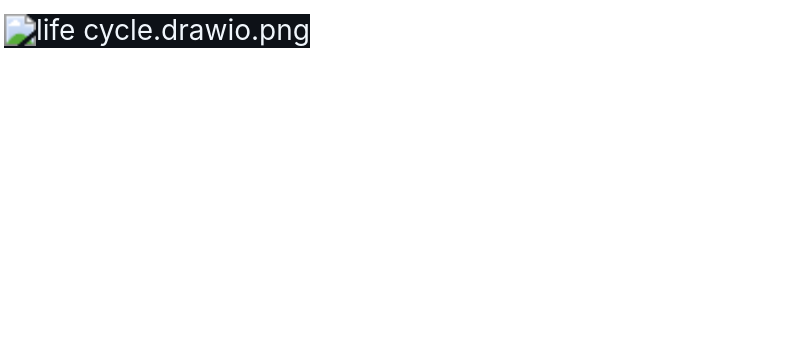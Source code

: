 <mxfile version="28.1.1">
  <diagram name="Page-1" id="MkknkZaTPU_UnzdyUbNs">
    <mxGraphModel dx="670" dy="367" grid="1" gridSize="10" guides="1" tooltips="1" connect="1" arrows="1" fold="1" page="1" pageScale="1" pageWidth="850" pageHeight="1100" math="0" shadow="0">
      <root>
        <mxCell id="0" />
        <mxCell id="1" parent="0" />
        <UserObject label="&lt;img alt=&quot;life cycle.drawio.png&quot; src=&quot;https://github.com/Bhavyasri-1234567/Student-portal-demo/blob/main/life%20cycle.drawio.png?raw=true&quot; data-hpc=&quot;true&quot; class=&quot;Box-sc-g0xbh4-0 fzFXnm&quot; style=&quot;box-sizing: border-box; border-style: none; max-width: 100%; color: rgb(240, 246, 252); font-family: -apple-system, BlinkMacSystemFont, &amp;quot;Segoe UI&amp;quot;, &amp;quot;Noto Sans&amp;quot;, Helvetica, Arial, sans-serif, &amp;quot;Apple Color Emoji&amp;quot;, &amp;quot;Segoe UI Emoji&amp;quot;; font-size: 14px; font-style: normal; font-variant-ligatures: normal; font-variant-caps: normal; font-weight: 400; letter-spacing: normal; orphans: 2; text-align: start; text-indent: 0px; text-transform: none; widows: 2; word-spacing: 0px; -webkit-text-stroke-width: 0px; white-space: normal; background-color: rgb(13, 17, 23); text-decoration-thickness: initial; text-decoration-style: initial; text-decoration-color: initial;&quot;&gt;" link="&lt;img alt=&quot;life cycle.drawio.png&quot; src=&quot;https://github.com/Bhavyasri-1234567/Student-portal-demo/blob/main/life%20cycle.drawio.png?raw=true&quot; data-hpc=&quot;true&quot; class=&quot;Box-sc-g0xbh4-0 fzFXnm&quot; style=&quot;box-sizing: border-box; border-style: none; max-width: 100%; color: rgb(240, 246, 252); font-family: -apple-system, BlinkMacSystemFont, &amp;quot;Segoe UI&amp;quot;, &amp;quot;Noto Sans&amp;quot;, Helvetica, Arial, sans-serif, &amp;quot;Apple Color Emoji&amp;quot;, &amp;quot;Segoe UI Emoji&amp;quot;; font-size: 14px; font-style: normal; font-variant-ligatures: normal; font-variant-caps: normal; font-weight: 400; letter-spacing: normal; orphans: 2; text-align: start; text-indent: 0px; text-transform: none; widows: 2; word-spacing: 0px; -webkit-text-stroke-width: 0px; white-space: normal; background-color: rgb(13, 17, 23); text-decoration-thickness: initial; text-decoration-style: initial; text-decoration-color: initial;&quot;&gt;" id="D1Aq_pLxQ4cy3nCnqMNa-1">
          <mxCell style="text;whiteSpace=wrap;html=1;" vertex="1" parent="1">
            <mxGeometry x="210" width="400" height="180" as="geometry" />
          </mxCell>
        </UserObject>
      </root>
    </mxGraphModel>
  </diagram>
</mxfile>
